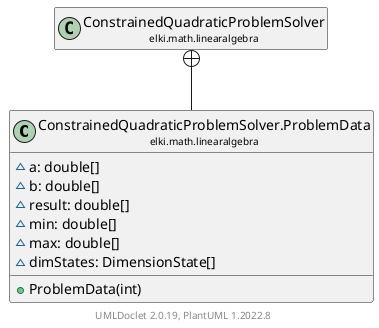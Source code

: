 @startuml
    remove .*\.(Instance|Par|Parameterizer|Factory)$
    set namespaceSeparator none
    hide empty fields
    hide empty methods

    class "<size:14>ConstrainedQuadraticProblemSolver.ProblemData\n<size:10>elki.math.linearalgebra" as elki.math.linearalgebra.ConstrainedQuadraticProblemSolver.ProblemData [[ConstrainedQuadraticProblemSolver.ProblemData.html]] {
        ~a: double[]
        ~b: double[]
        ~result: double[]
        ~min: double[]
        ~max: double[]
        ~dimStates: DimensionState[]
        +ProblemData(int)
    }

    class "<size:14>ConstrainedQuadraticProblemSolver\n<size:10>elki.math.linearalgebra" as elki.math.linearalgebra.ConstrainedQuadraticProblemSolver [[ConstrainedQuadraticProblemSolver.html]]

    elki.math.linearalgebra.ConstrainedQuadraticProblemSolver +-- elki.math.linearalgebra.ConstrainedQuadraticProblemSolver.ProblemData

    center footer UMLDoclet 2.0.19, PlantUML 1.2022.8
@enduml
